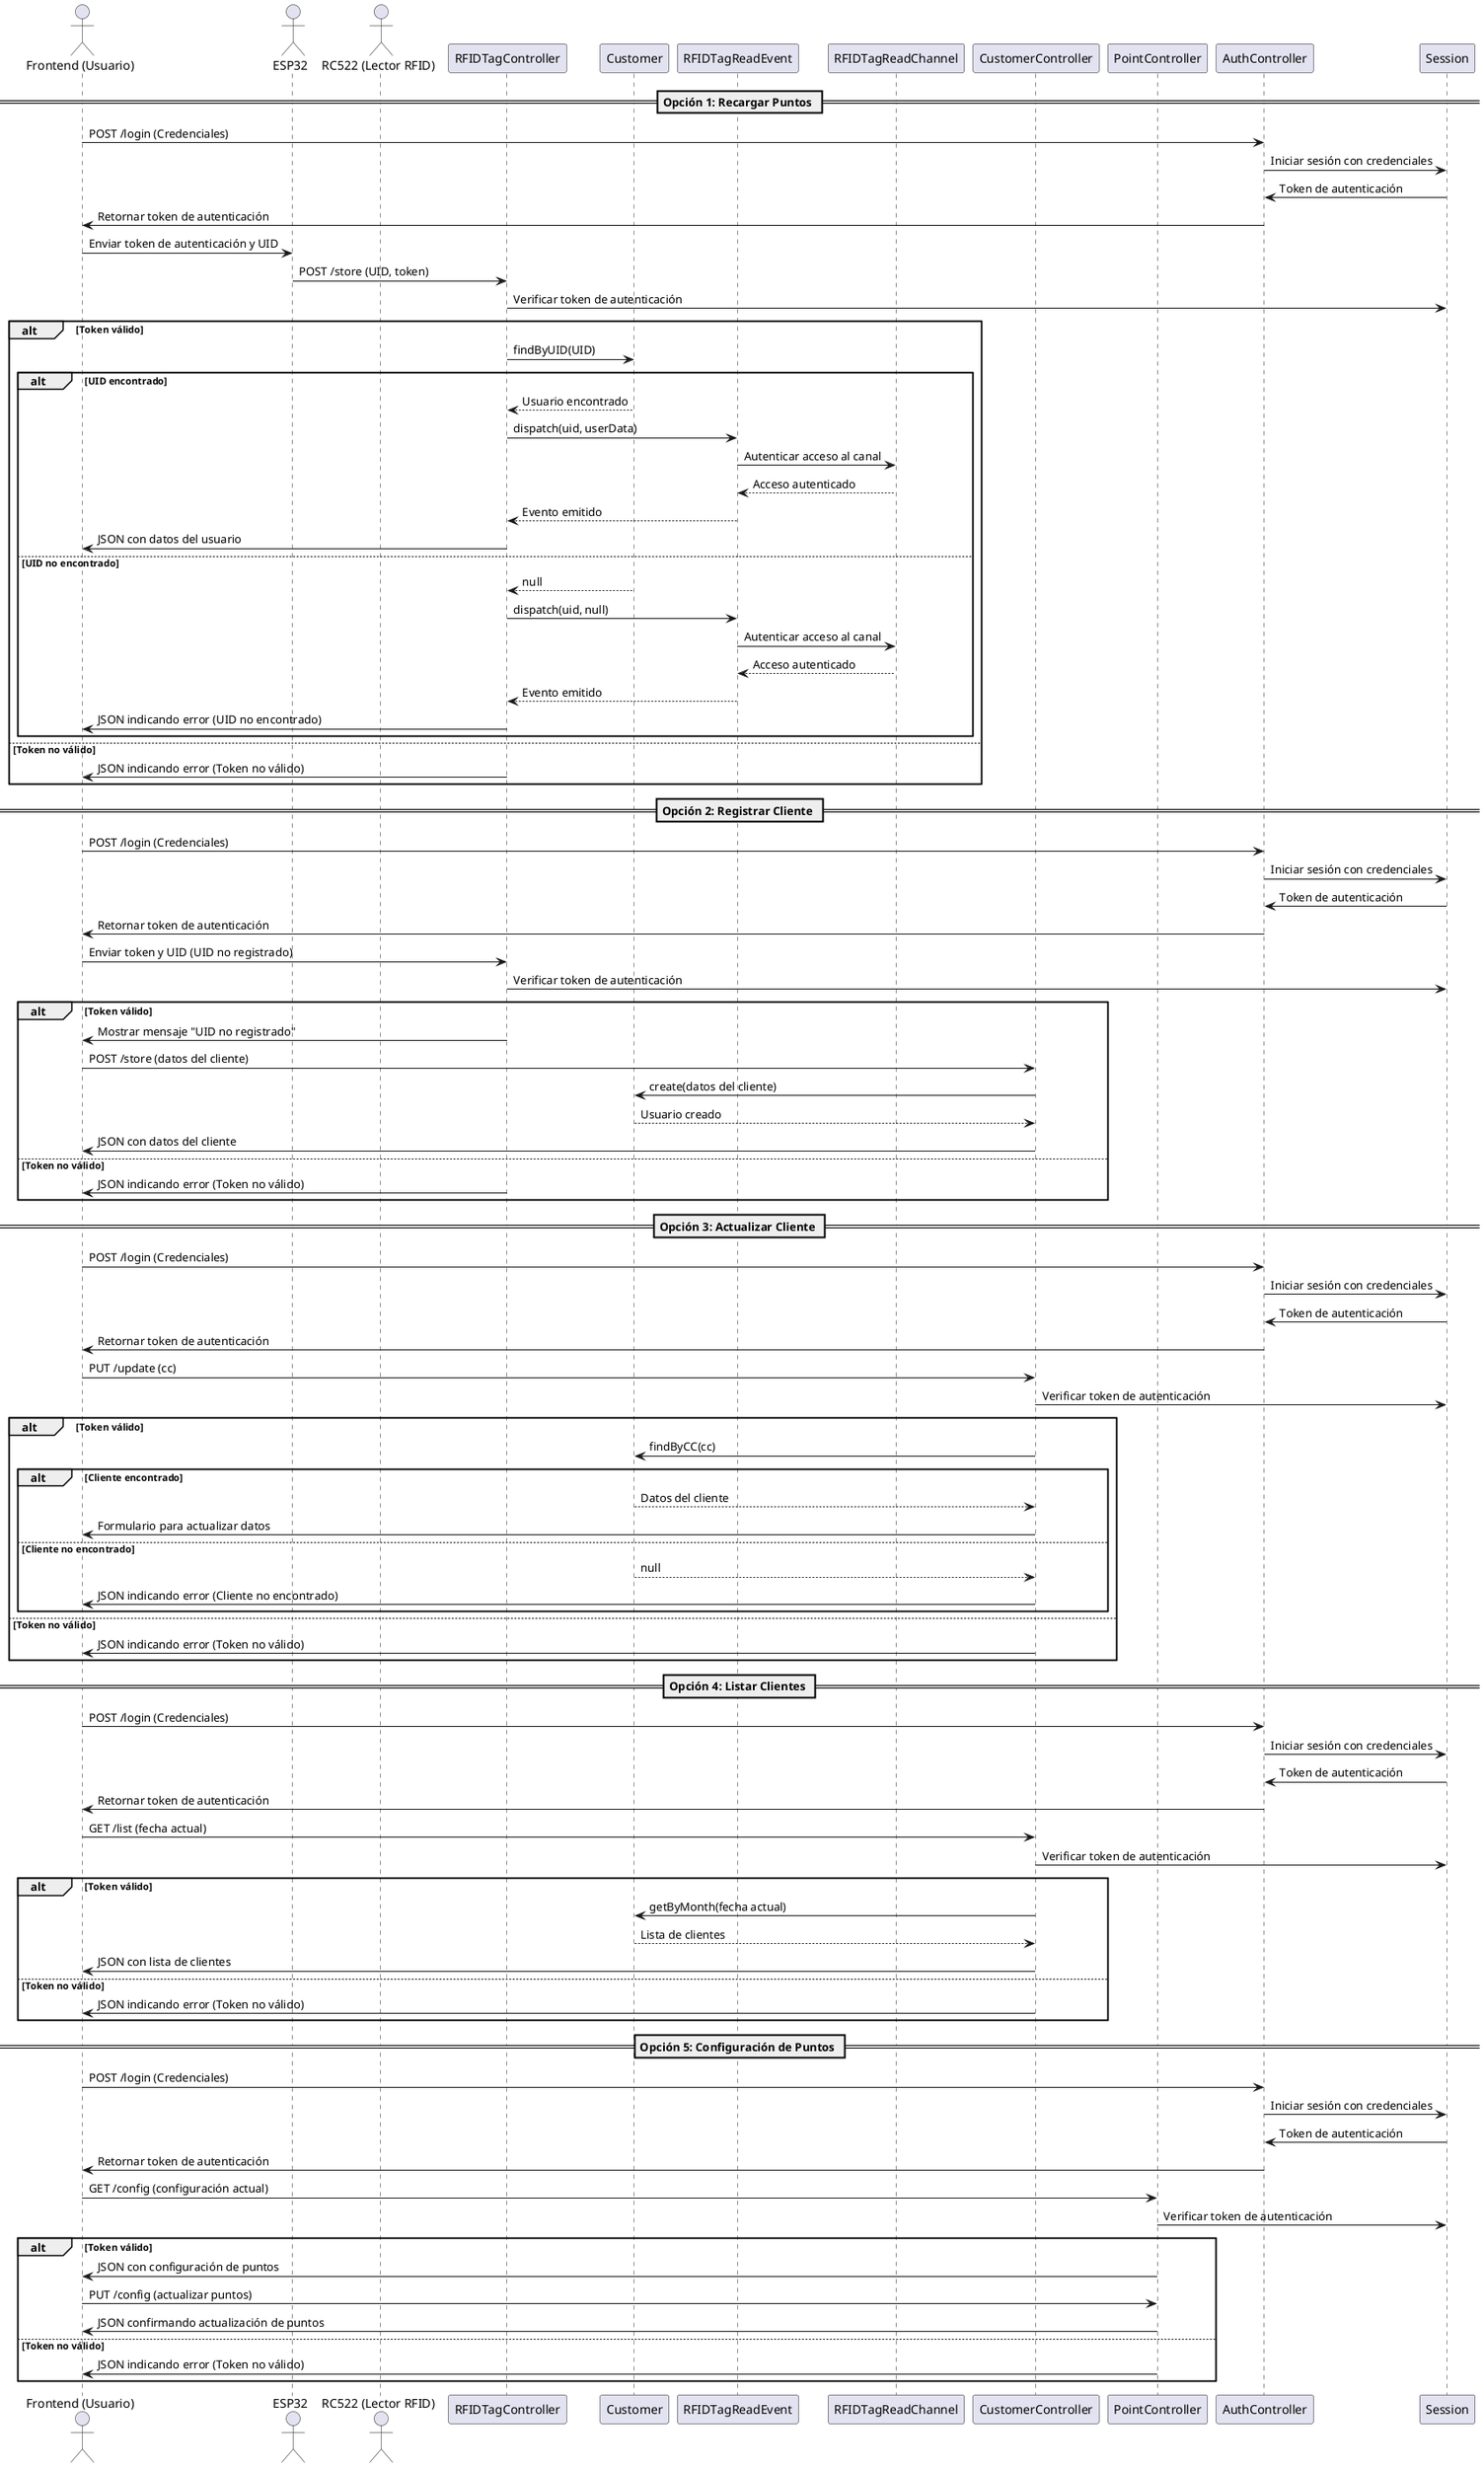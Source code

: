 @startuml
actor UsuarioWeb as "Frontend (Usuario)"
actor ESP32 as "ESP32"
actor RC522 as "RC522 (Lector RFID)"
participant RFIDTagController
participant Customer
participant RFIDTagReadEvent
participant RFIDTagReadChannel
participant CustomerController
participant PointController
participant AuthController
participant Session

== Opción 1: Recargar Puntos == 
UsuarioWeb -> AuthController: POST /login (Credenciales)
AuthController -> Session: Iniciar sesión con credenciales
Session -> AuthController: Token de autenticación
AuthController -> UsuarioWeb: Retornar token de autenticación

UsuarioWeb -> ESP32: Enviar token de autenticación y UID
ESP32 -> RFIDTagController: POST /store (UID, token)
RFIDTagController -> Session: Verificar token de autenticación
alt Token válido
    RFIDTagController -> Customer: findByUID(UID)
    alt UID encontrado
        Customer --> RFIDTagController: Usuario encontrado
        RFIDTagController -> RFIDTagReadEvent: dispatch(uid, userData)
        RFIDTagReadEvent -> RFIDTagReadChannel: Autenticar acceso al canal
        RFIDTagReadChannel --> RFIDTagReadEvent: Acceso autenticado
        RFIDTagReadEvent --> RFIDTagController: Evento emitido
        RFIDTagController -> UsuarioWeb: JSON con datos del usuario
    else UID no encontrado
        Customer --> RFIDTagController: null
        RFIDTagController -> RFIDTagReadEvent: dispatch(uid, null)
        RFIDTagReadEvent -> RFIDTagReadChannel: Autenticar acceso al canal
        RFIDTagReadChannel --> RFIDTagReadEvent: Acceso autenticado
        RFIDTagReadEvent --> RFIDTagController: Evento emitido
        RFIDTagController -> UsuarioWeb: JSON indicando error (UID no encontrado)
    end
else Token no válido
    RFIDTagController -> UsuarioWeb: JSON indicando error (Token no válido)
end

== Opción 2: Registrar Cliente == 
UsuarioWeb -> AuthController: POST /login (Credenciales)
AuthController -> Session: Iniciar sesión con credenciales
Session -> AuthController: Token de autenticación
AuthController -> UsuarioWeb: Retornar token de autenticación

UsuarioWeb -> RFIDTagController: Enviar token y UID (UID no registrado)
RFIDTagController -> Session: Verificar token de autenticación
alt Token válido
    RFIDTagController -> UsuarioWeb: Mostrar mensaje "UID no registrado"
    UsuarioWeb -> CustomerController: POST /store (datos del cliente)
    CustomerController -> Customer: create(datos del cliente)
    Customer --> CustomerController: Usuario creado
    CustomerController -> UsuarioWeb: JSON con datos del cliente
else Token no válido
    RFIDTagController -> UsuarioWeb: JSON indicando error (Token no válido)
end

== Opción 3: Actualizar Cliente ==
UsuarioWeb -> AuthController: POST /login (Credenciales)
AuthController -> Session: Iniciar sesión con credenciales
Session -> AuthController: Token de autenticación
AuthController -> UsuarioWeb: Retornar token de autenticación

UsuarioWeb -> CustomerController: PUT /update (cc)
CustomerController -> Session: Verificar token de autenticación
alt Token válido
    CustomerController -> Customer: findByCC(cc)
    alt Cliente encontrado
        Customer --> CustomerController: Datos del cliente
        CustomerController -> UsuarioWeb: Formulario para actualizar datos
    else Cliente no encontrado
        Customer --> CustomerController: null
        CustomerController -> UsuarioWeb: JSON indicando error (Cliente no encontrado)
    end
else Token no válido
    CustomerController -> UsuarioWeb: JSON indicando error (Token no válido)
end

== Opción 4: Listar Clientes ==
UsuarioWeb -> AuthController: POST /login (Credenciales)
AuthController -> Session: Iniciar sesión con credenciales
Session -> AuthController: Token de autenticación
AuthController -> UsuarioWeb: Retornar token de autenticación

UsuarioWeb -> CustomerController: GET /list (fecha actual)
CustomerController -> Session: Verificar token de autenticación
alt Token válido
    CustomerController -> Customer: getByMonth(fecha actual)
    Customer --> CustomerController: Lista de clientes
    CustomerController -> UsuarioWeb: JSON con lista de clientes
else Token no válido
    CustomerController -> UsuarioWeb: JSON indicando error (Token no válido)
end

== Opción 5: Configuración de Puntos ==
UsuarioWeb -> AuthController: POST /login (Credenciales)
AuthController -> Session: Iniciar sesión con credenciales
Session -> AuthController: Token de autenticación
AuthController -> UsuarioWeb: Retornar token de autenticación

UsuarioWeb -> PointController: GET /config (configuración actual)
PointController -> Session: Verificar token de autenticación
alt Token válido
    PointController -> UsuarioWeb: JSON con configuración de puntos
    UsuarioWeb -> PointController: PUT /config (actualizar puntos)
    PointController -> UsuarioWeb: JSON confirmando actualización de puntos
else Token no válido
    PointController -> UsuarioWeb: JSON indicando error (Token no válido)
end
@enduml